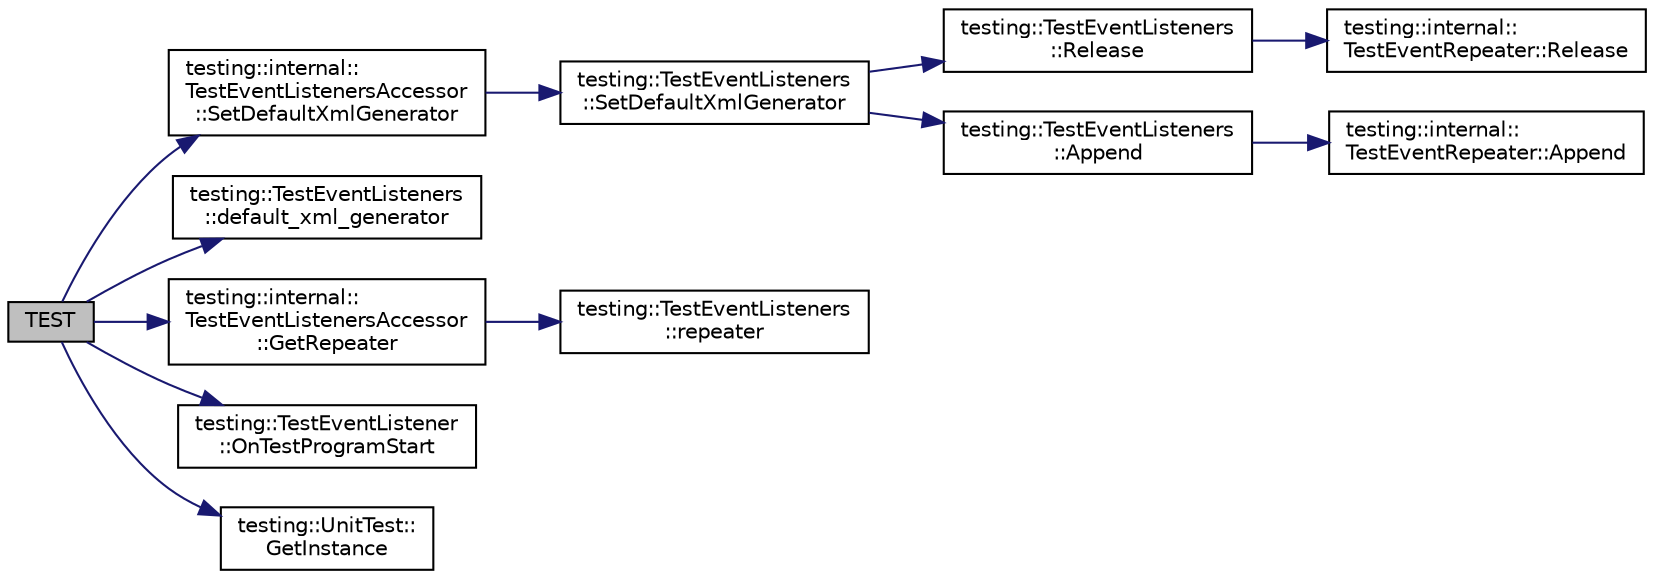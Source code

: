 digraph "TEST"
{
  edge [fontname="Helvetica",fontsize="10",labelfontname="Helvetica",labelfontsize="10"];
  node [fontname="Helvetica",fontsize="10",shape=record];
  rankdir="LR";
  Node408 [label="TEST",height=0.2,width=0.4,color="black", fillcolor="grey75", style="filled", fontcolor="black"];
  Node408 -> Node409 [color="midnightblue",fontsize="10",style="solid",fontname="Helvetica"];
  Node409 [label="testing::internal::\lTestEventListenersAccessor\l::SetDefaultXmlGenerator",height=0.2,width=0.4,color="black", fillcolor="white", style="filled",URL="$d6/d5c/classtesting_1_1internal_1_1_test_event_listeners_accessor.html#a8c04463b5ba5ee6d6da36e2171c7fff0"];
  Node409 -> Node410 [color="midnightblue",fontsize="10",style="solid",fontname="Helvetica"];
  Node410 [label="testing::TestEventListeners\l::SetDefaultXmlGenerator",height=0.2,width=0.4,color="black", fillcolor="white", style="filled",URL="$df/dab/classtesting_1_1_test_event_listeners.html#a36dbac47563ef8bb78cb467d11f5b4d9"];
  Node410 -> Node411 [color="midnightblue",fontsize="10",style="solid",fontname="Helvetica"];
  Node411 [label="testing::TestEventListeners\l::Release",height=0.2,width=0.4,color="black", fillcolor="white", style="filled",URL="$df/dab/classtesting_1_1_test_event_listeners.html#a038c9fa1975f84d6f3d25b52bc7bccdd"];
  Node411 -> Node412 [color="midnightblue",fontsize="10",style="solid",fontname="Helvetica"];
  Node412 [label="testing::internal::\lTestEventRepeater::Release",height=0.2,width=0.4,color="black", fillcolor="white", style="filled",URL="$d2/d7d/classtesting_1_1internal_1_1_test_event_repeater.html#ac77a3d127e4726e11694e4ee9cf3b793"];
  Node410 -> Node413 [color="midnightblue",fontsize="10",style="solid",fontname="Helvetica"];
  Node413 [label="testing::TestEventListeners\l::Append",height=0.2,width=0.4,color="black", fillcolor="white", style="filled",URL="$df/dab/classtesting_1_1_test_event_listeners.html#a1207dce74d64c1c39ffa6105560536a0"];
  Node413 -> Node414 [color="midnightblue",fontsize="10",style="solid",fontname="Helvetica"];
  Node414 [label="testing::internal::\lTestEventRepeater::Append",height=0.2,width=0.4,color="black", fillcolor="white", style="filled",URL="$d2/d7d/classtesting_1_1internal_1_1_test_event_repeater.html#ad154ce021881721a5c46994316b14cb1"];
  Node408 -> Node415 [color="midnightblue",fontsize="10",style="solid",fontname="Helvetica"];
  Node415 [label="testing::TestEventListeners\l::default_xml_generator",height=0.2,width=0.4,color="black", fillcolor="white", style="filled",URL="$df/dab/classtesting_1_1_test_event_listeners.html#aa880de6ddfc3f5824371853c6846abbd"];
  Node408 -> Node416 [color="midnightblue",fontsize="10",style="solid",fontname="Helvetica"];
  Node416 [label="testing::internal::\lTestEventListenersAccessor\l::GetRepeater",height=0.2,width=0.4,color="black", fillcolor="white", style="filled",URL="$d6/d5c/classtesting_1_1internal_1_1_test_event_listeners_accessor.html#a07c6f8644e509d0f23c0c16a60856387"];
  Node416 -> Node417 [color="midnightblue",fontsize="10",style="solid",fontname="Helvetica"];
  Node417 [label="testing::TestEventListeners\l::repeater",height=0.2,width=0.4,color="black", fillcolor="white", style="filled",URL="$df/dab/classtesting_1_1_test_event_listeners.html#ad28af964081553de465fbfc1c5a46650"];
  Node408 -> Node418 [color="midnightblue",fontsize="10",style="solid",fontname="Helvetica"];
  Node418 [label="testing::TestEventListener\l::OnTestProgramStart",height=0.2,width=0.4,color="black", fillcolor="white", style="filled",URL="$d1/d46/classtesting_1_1_test_event_listener.html#a5f6c84f39851e8a603a2d2e10063816b"];
  Node408 -> Node419 [color="midnightblue",fontsize="10",style="solid",fontname="Helvetica"];
  Node419 [label="testing::UnitTest::\lGetInstance",height=0.2,width=0.4,color="black", fillcolor="white", style="filled",URL="$d7/d47/classtesting_1_1_unit_test.html#a24192400b70b3b946746954e9574fb8e"];
}
